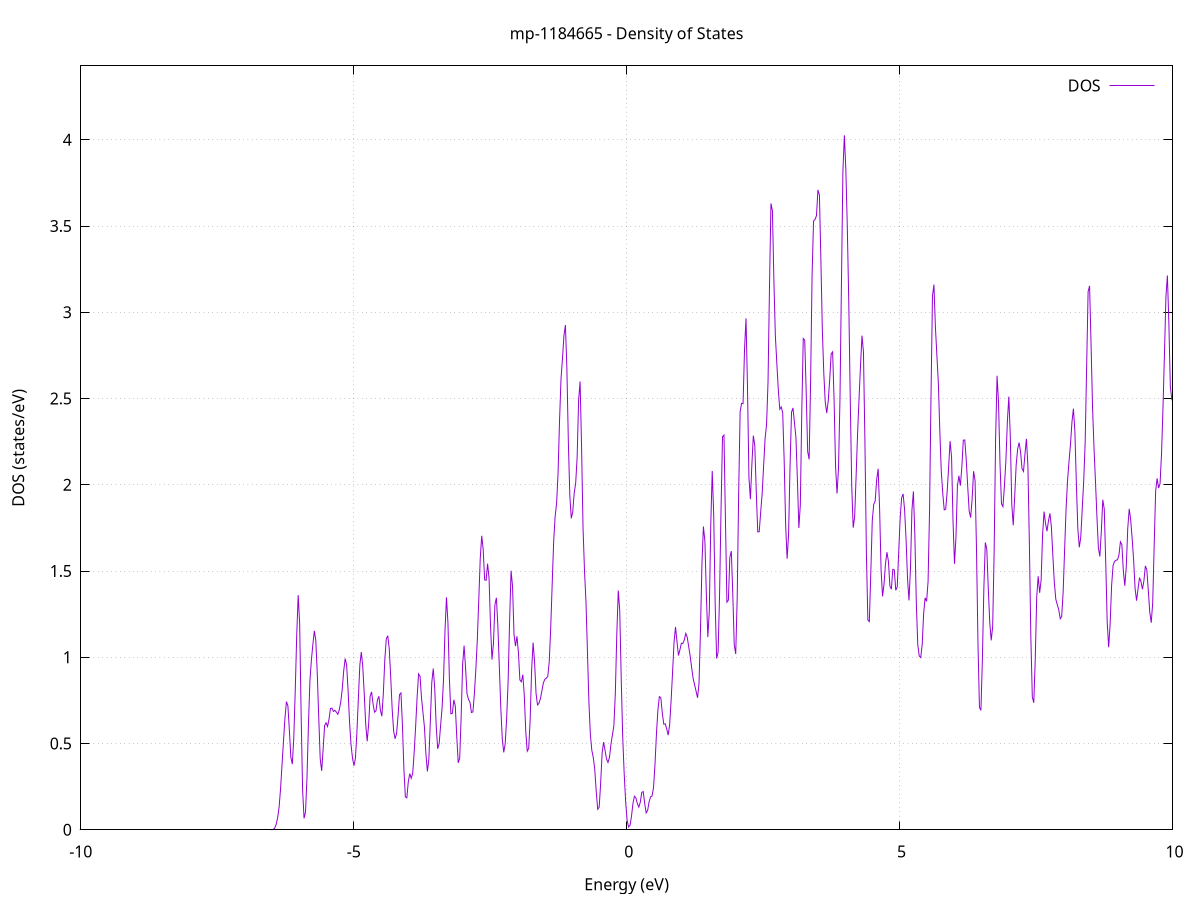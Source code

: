 set title 'mp-1184665 - Density of States'
set xlabel 'Energy (eV)'
set ylabel 'DOS (states/eV)'
set grid
set xrange [-10:10]
set yrange [0:4.429]
set xzeroaxis lt -1
set terminal png size 800,600
set output 'mp-1184665_dos_gnuplot.png'
plot '-' using 1:2 with lines title 'DOS'
-20.919400 0.000000
-20.892500 0.000000
-20.865600 0.000000
-20.838700 0.000000
-20.811800 0.000000
-20.784900 0.000000
-20.758000 0.000000
-20.731100 0.000000
-20.704200 0.000000
-20.677300 0.000000
-20.650400 0.000000
-20.623500 0.000000
-20.596600 0.000000
-20.569700 0.000000
-20.542800 0.000000
-20.515900 0.000000
-20.489000 0.000000
-20.462100 0.000000
-20.435200 0.000000
-20.408300 0.000000
-20.381400 0.000000
-20.354500 0.000000
-20.327600 0.000000
-20.300700 0.000000
-20.273800 0.000000
-20.246900 0.000000
-20.220000 0.000000
-20.193100 0.000000
-20.166200 0.000000
-20.139300 0.000000
-20.112400 0.000000
-20.085500 0.000000
-20.058600 0.000000
-20.031700 0.000000
-20.004800 0.000000
-19.977900 0.000000
-19.951000 0.000000
-19.924200 0.000000
-19.897300 0.000000
-19.870400 0.000000
-19.843500 0.000000
-19.816600 0.000000
-19.789700 0.000000
-19.762800 0.000000
-19.735900 0.000000
-19.709000 0.000000
-19.682100 0.000000
-19.655200 0.000000
-19.628300 0.000000
-19.601400 0.000000
-19.574500 0.000000
-19.547600 0.000000
-19.520700 0.000000
-19.493800 0.000000
-19.466900 0.000000
-19.440000 0.000000
-19.413100 0.000000
-19.386200 0.000000
-19.359300 0.000000
-19.332400 0.000000
-19.305500 0.000000
-19.278600 0.000000
-19.251700 0.000000
-19.224800 0.000000
-19.197900 0.000000
-19.171000 0.000000
-19.144100 0.000000
-19.117200 0.000000
-19.090300 0.000000
-19.063400 0.000000
-19.036500 0.000000
-19.009600 0.000000
-18.982700 0.000000
-18.955800 0.000000
-18.928900 0.000000
-18.902000 0.000000
-18.875100 0.000000
-18.848200 0.000000
-18.821300 0.000000
-18.794400 0.000000
-18.767500 0.000000
-18.740600 0.000000
-18.713700 0.000000
-18.686800 0.000000
-18.659900 0.000000
-18.633000 0.000000
-18.606100 0.000200
-18.579200 0.003700
-18.552300 0.045100
-18.525400 0.375300
-18.498500 2.289700
-18.471600 10.586700
-18.444700 35.600600
-18.417800 82.056000
-18.390900 126.198700
-18.364000 133.670900
-18.337100 112.688300
-18.310200 98.065600
-18.283300 97.112700
-18.256400 97.590500
-18.229500 90.773500
-18.202600 73.885800
-18.175700 53.636500
-18.148800 37.709200
-18.121900 25.708800
-18.095000 16.015800
-18.068100 9.512500
-18.041200 5.896000
-18.014300 3.522000
-17.987400 1.671500
-17.960500 0.547900
-17.933600 0.115200
-17.906700 0.014900
-17.879800 0.001200
-17.852900 0.000100
-17.826100 0.000000
-17.799200 0.000000
-17.772300 0.000000
-17.745400 0.000000
-17.718500 0.000000
-17.691600 0.000000
-17.664700 0.000000
-17.637800 0.000000
-17.610900 0.000000
-17.584000 0.000000
-17.557100 0.000000
-17.530200 0.000000
-17.503300 0.000000
-17.476400 0.000000
-17.449500 0.000000
-17.422600 0.000000
-17.395700 0.000000
-17.368800 0.000000
-17.341900 0.000000
-17.315000 0.000000
-17.288100 0.000000
-17.261200 0.000000
-17.234300 0.000000
-17.207400 0.000000
-17.180500 0.000000
-17.153600 0.000000
-17.126700 0.000000
-17.099800 0.000000
-17.072900 0.000000
-17.046000 0.000000
-17.019100 0.000000
-16.992200 0.000000
-16.965300 0.000000
-16.938400 0.000000
-16.911500 0.000000
-16.884600 0.000000
-16.857700 0.000000
-16.830800 0.000000
-16.803900 0.000000
-16.777000 0.000000
-16.750100 0.000000
-16.723200 0.000000
-16.696300 0.000000
-16.669400 0.000000
-16.642500 0.000000
-16.615600 0.000000
-16.588700 0.000000
-16.561800 0.000000
-16.534900 0.000000
-16.508000 0.000000
-16.481100 0.000000
-16.454200 0.000000
-16.427300 0.000000
-16.400400 0.000000
-16.373500 0.000000
-16.346600 0.000000
-16.319700 0.000000
-16.292800 0.000000
-16.265900 0.000000
-16.239000 0.000000
-16.212100 0.000000
-16.185200 0.000000
-16.158300 0.000000
-16.131400 0.000000
-16.104500 0.000000
-16.077600 0.000000
-16.050700 0.000000
-16.023800 0.000000
-15.996900 0.000000
-15.970000 0.000000
-15.943100 0.000000
-15.916200 0.000000
-15.889300 0.000000
-15.862400 0.000000
-15.835500 0.000000
-15.808600 0.000000
-15.781700 0.000000
-15.754800 0.000000
-15.728000 0.000000
-15.701100 0.000000
-15.674200 0.000000
-15.647300 0.000000
-15.620400 0.000000
-15.593500 0.000000
-15.566600 0.000000
-15.539700 0.000000
-15.512800 0.000000
-15.485900 0.000000
-15.459000 0.000000
-15.432100 0.000000
-15.405200 0.000000
-15.378300 0.000000
-15.351400 0.000000
-15.324500 0.000000
-15.297600 0.000000
-15.270700 0.000000
-15.243800 0.000000
-15.216900 0.000000
-15.190000 0.000000
-15.163100 0.000000
-15.136200 0.000000
-15.109300 0.000000
-15.082400 0.000000
-15.055500 0.000000
-15.028600 0.000000
-15.001700 0.000000
-14.974800 0.000000
-14.947900 0.000000
-14.921000 0.000000
-14.894100 0.000000
-14.867200 0.000000
-14.840300 0.000000
-14.813400 0.000000
-14.786500 0.000000
-14.759600 0.000000
-14.732700 0.000000
-14.705800 0.000000
-14.678900 0.000000
-14.652000 0.000000
-14.625100 0.000000
-14.598200 0.000000
-14.571300 0.000000
-14.544400 0.000000
-14.517500 0.000000
-14.490600 0.000000
-14.463700 0.000000
-14.436800 0.000000
-14.409900 0.000000
-14.383000 0.000000
-14.356100 0.000000
-14.329200 0.000000
-14.302300 0.000000
-14.275400 0.000000
-14.248500 0.000000
-14.221600 0.000000
-14.194700 0.000000
-14.167800 0.000000
-14.140900 0.000000
-14.114000 0.000000
-14.087100 0.000000
-14.060200 0.000000
-14.033300 0.000000
-14.006400 0.000000
-13.979500 0.000000
-13.952600 0.000000
-13.925700 0.000000
-13.898800 0.000000
-13.871900 0.000000
-13.845000 0.000000
-13.818100 0.000000
-13.791200 0.000000
-13.764300 0.000000
-13.737400 0.000000
-13.710500 0.000000
-13.683600 0.000000
-13.656700 0.000000
-13.629900 0.000000
-13.603000 0.000000
-13.576100 0.000000
-13.549200 0.000000
-13.522300 0.000000
-13.495400 0.000000
-13.468500 0.000000
-13.441600 0.000000
-13.414700 0.000000
-13.387800 0.000000
-13.360900 0.000000
-13.334000 0.000000
-13.307100 0.000000
-13.280200 0.000000
-13.253300 0.000000
-13.226400 0.000000
-13.199500 0.000000
-13.172600 0.000000
-13.145700 0.000000
-13.118800 0.000000
-13.091900 0.000000
-13.065000 0.000000
-13.038100 0.000000
-13.011200 0.000000
-12.984300 0.000000
-12.957400 0.000000
-12.930500 0.000000
-12.903600 0.000000
-12.876700 0.000000
-12.849800 0.000000
-12.822900 0.000000
-12.796000 0.000000
-12.769100 0.000000
-12.742200 0.000000
-12.715300 0.000000
-12.688400 0.000000
-12.661500 0.000000
-12.634600 0.000000
-12.607700 0.000000
-12.580800 0.000000
-12.553900 0.000000
-12.527000 0.000000
-12.500100 0.000000
-12.473200 0.000000
-12.446300 0.000000
-12.419400 0.000000
-12.392500 0.000000
-12.365600 0.000000
-12.338700 0.000000
-12.311800 0.000000
-12.284900 0.000000
-12.258000 0.000000
-12.231100 0.000000
-12.204200 0.000000
-12.177300 0.000000
-12.150400 0.000000
-12.123500 0.000000
-12.096600 0.000000
-12.069700 0.000000
-12.042800 0.000000
-12.015900 0.000000
-11.989000 0.000000
-11.962100 0.000000
-11.935200 0.000000
-11.908300 0.000000
-11.881400 0.000000
-11.854500 0.000000
-11.827600 0.000000
-11.800700 0.000000
-11.773800 0.000000
-11.746900 0.000000
-11.720000 0.000000
-11.693100 0.000000
-11.666200 0.000000
-11.639300 0.000000
-11.612400 0.000000
-11.585500 0.000000
-11.558600 0.000000
-11.531700 0.000000
-11.504900 0.000000
-11.478000 0.000000
-11.451100 0.000000
-11.424200 0.000500
-11.397300 0.005600
-11.370400 0.036300
-11.343500 0.152500
-11.316600 0.434500
-11.289700 0.908300
-11.262800 1.526100
-11.235900 2.190900
-11.209000 2.787000
-11.182100 3.273700
-11.155200 3.682300
-11.128300 4.117900
-11.101400 4.745300
-11.074500 5.667800
-11.047600 6.728500
-11.020700 7.331600
-10.993800 6.995200
-10.966900 6.041300
-10.940000 5.109200
-10.913100 4.379000
-10.886200 3.616400
-10.859300 2.571500
-10.832400 1.389800
-10.805500 0.517300
-10.778600 0.124100
-10.751700 0.018400
-10.724800 0.001600
-10.697900 0.000100
-10.671000 0.000000
-10.644100 0.000000
-10.617200 0.000000
-10.590300 0.000000
-10.563400 0.000000
-10.536500 0.000000
-10.509600 0.000000
-10.482700 0.000000
-10.455800 0.000000
-10.428900 0.000000
-10.402000 0.000000
-10.375100 0.000000
-10.348200 0.000000
-10.321300 0.000000
-10.294400 0.000000
-10.267500 0.000000
-10.240600 0.000000
-10.213700 0.000000
-10.186800 0.000000
-10.159900 0.000000
-10.133000 0.000000
-10.106100 0.000000
-10.079200 0.000000
-10.052300 0.000000
-10.025400 0.000000
-9.998500 0.000000
-9.971600 0.000000
-9.944700 0.000000
-9.917800 0.000000
-9.890900 0.000000
-9.864000 0.000000
-9.837100 0.000000
-9.810200 0.000000
-9.783300 0.000000
-9.756400 0.000000
-9.729500 0.000000
-9.702600 0.000000
-9.675700 0.000000
-9.648800 0.000000
-9.621900 0.000000
-9.595000 0.000000
-9.568100 0.000000
-9.541200 0.000000
-9.514300 0.000000
-9.487400 0.000000
-9.460500 0.000000
-9.433600 0.000000
-9.406800 0.000000
-9.379900 0.000000
-9.353000 0.000000
-9.326100 0.000000
-9.299200 0.000000
-9.272300 0.000000
-9.245400 0.000000
-9.218500 0.000000
-9.191600 0.000000
-9.164700 0.000000
-9.137800 0.000000
-9.110900 0.000000
-9.084000 0.000000
-9.057100 0.000000
-9.030200 0.000000
-9.003300 0.000000
-8.976400 0.000000
-8.949500 0.000000
-8.922600 0.000000
-8.895700 0.000000
-8.868800 0.000000
-8.841900 0.000000
-8.815000 0.000000
-8.788100 0.000000
-8.761200 0.000000
-8.734300 0.000000
-8.707400 0.000000
-8.680500 0.000000
-8.653600 0.000000
-8.626700 0.000000
-8.599800 0.000000
-8.572900 0.000000
-8.546000 0.000000
-8.519100 0.000000
-8.492200 0.000000
-8.465300 0.000000
-8.438400 0.000000
-8.411500 0.000000
-8.384600 0.000000
-8.357700 0.000000
-8.330800 0.000000
-8.303900 0.000000
-8.277000 0.000000
-8.250100 0.000000
-8.223200 0.000000
-8.196300 0.000000
-8.169400 0.000000
-8.142500 0.000000
-8.115600 0.000000
-8.088700 0.000000
-8.061800 0.000000
-8.034900 0.000000
-8.008000 0.000000
-7.981100 0.000000
-7.954200 0.000000
-7.927300 0.000000
-7.900400 0.000000
-7.873500 0.000000
-7.846600 0.000000
-7.819700 0.000000
-7.792800 0.000000
-7.765900 0.000000
-7.739000 0.000000
-7.712100 0.000000
-7.685200 0.000000
-7.658300 0.000000
-7.631400 0.000000
-7.604500 0.000000
-7.577600 0.000000
-7.550700 0.000000
-7.523800 0.000000
-7.496900 0.000000
-7.470000 0.000000
-7.443100 0.000000
-7.416200 0.000000
-7.389300 0.000000
-7.362400 0.000000
-7.335500 0.000000
-7.308700 0.000000
-7.281800 0.000000
-7.254900 0.000000
-7.228000 0.000000
-7.201100 0.000000
-7.174200 0.000000
-7.147300 0.000000
-7.120400 0.000000
-7.093500 0.000000
-7.066600 0.000000
-7.039700 0.000000
-7.012800 0.000000
-6.985900 0.000000
-6.959000 0.000000
-6.932100 0.000000
-6.905200 0.000000
-6.878300 0.000000
-6.851400 0.000000
-6.824500 0.000000
-6.797600 0.000000
-6.770700 0.000000
-6.743800 0.000000
-6.716900 0.000000
-6.690000 0.000000
-6.663100 0.000000
-6.636200 0.000000
-6.609300 0.000000
-6.582400 0.000000
-6.555500 0.000000
-6.528600 0.000000
-6.501700 0.000200
-6.474800 0.002000
-6.447900 0.010000
-6.421000 0.031300
-6.394100 0.069000
-6.367200 0.130900
-6.340300 0.237000
-6.313400 0.377100
-6.286500 0.514700
-6.259600 0.647600
-6.232700 0.743100
-6.205800 0.718900
-6.178900 0.578000
-6.152000 0.421000
-6.125100 0.380800
-6.098200 0.531800
-6.071300 0.804700
-6.044400 1.125900
-6.017500 1.360600
-5.990600 1.199000
-5.963700 0.676500
-5.936800 0.233100
-5.909900 0.066100
-5.883000 0.102900
-5.856100 0.302700
-5.829200 0.610600
-5.802300 0.864400
-5.775400 0.984100
-5.748500 1.074200
-5.721600 1.153500
-5.694700 1.098000
-5.667800 0.906500
-5.640900 0.651700
-5.614000 0.412400
-5.587100 0.341400
-5.560200 0.469000
-5.533300 0.604900
-5.506400 0.620400
-5.479500 0.599000
-5.452600 0.640800
-5.425700 0.703800
-5.398800 0.705100
-5.371900 0.685900
-5.345000 0.692600
-5.318100 0.682300
-5.291200 0.669200
-5.264300 0.695800
-5.237400 0.742100
-5.210600 0.814000
-5.183700 0.920400
-5.156800 0.992600
-5.129900 0.955500
-5.103000 0.805600
-5.076100 0.623400
-5.049200 0.492300
-5.022300 0.415400
-4.995400 0.371000
-4.968500 0.415300
-4.941600 0.563800
-4.914700 0.762100
-4.887800 0.955700
-4.860900 1.030400
-4.834000 0.945800
-4.807100 0.787700
-4.780200 0.609700
-4.753300 0.513000
-4.726400 0.612200
-4.699500 0.774200
-4.672600 0.799500
-4.645700 0.729700
-4.618800 0.681600
-4.591900 0.689800
-4.565000 0.753800
-4.538100 0.773900
-4.511200 0.692500
-4.484300 0.658500
-4.457400 0.790700
-4.430500 0.985900
-4.403600 1.105900
-4.376700 1.125300
-4.349800 1.051900
-4.322900 0.890600
-4.296000 0.702700
-4.269100 0.572500
-4.242200 0.527800
-4.215300 0.557400
-4.188400 0.658000
-4.161500 0.783500
-4.134600 0.793400
-4.107700 0.608700
-4.080800 0.352700
-4.053900 0.190800
-4.027000 0.185000
-4.000100 0.278500
-3.973200 0.325700
-3.946300 0.298500
-3.919400 0.327100
-3.892500 0.448800
-3.865600 0.600300
-3.838700 0.768100
-3.811800 0.903600
-3.784900 0.889500
-3.758000 0.764200
-3.731100 0.679100
-3.704200 0.594300
-3.677300 0.440200
-3.650400 0.338000
-3.623500 0.409000
-3.596600 0.628400
-3.569700 0.855000
-3.542800 0.935000
-3.515900 0.819200
-3.489000 0.603700
-3.462100 0.469600
-3.435200 0.498600
-3.408300 0.604100
-3.381400 0.707500
-3.354500 0.873600
-3.327600 1.156500
-3.300700 1.347600
-3.273800 1.200500
-3.246900 0.872600
-3.220000 0.672600
-3.193100 0.675400
-3.166200 0.753300
-3.139300 0.718100
-3.112500 0.541600
-3.085600 0.388300
-3.058700 0.414500
-3.031800 0.655100
-3.004900 0.958400
-2.978000 1.067600
-2.951100 0.938700
-2.924200 0.787900
-2.897300 0.755800
-2.870400 0.739800
-2.843500 0.679800
-2.816600 0.683400
-2.789700 0.787500
-2.762800 0.928800
-2.735900 1.100700
-2.709000 1.333500
-2.682100 1.572900
-2.655200 1.704700
-2.628300 1.625300
-2.601400 1.449100
-2.574500 1.446200
-2.547600 1.543000
-2.520700 1.458700
-2.493800 1.184000
-2.466900 0.986800
-2.440000 1.080600
-2.413100 1.305300
-2.386200 1.345100
-2.359300 1.181500
-2.332400 0.945200
-2.305500 0.706400
-2.278600 0.528000
-2.251700 0.448500
-2.224800 0.499500
-2.197900 0.647600
-2.171000 0.864900
-2.144100 1.212800
-2.117200 1.502200
-2.090300 1.409900
-2.063400 1.130600
-2.036500 1.065100
-2.009600 1.121700
-1.982700 1.028400
-1.955800 0.868500
-1.928900 0.857600
-1.902000 0.899100
-1.875100 0.778400
-1.848200 0.569600
-1.821300 0.455500
-1.794400 0.471500
-1.767500 0.638600
-1.740600 0.925600
-1.713700 1.085300
-1.686800 0.973000
-1.659900 0.791300
-1.633000 0.723800
-1.606100 0.733200
-1.579200 0.760500
-1.552300 0.806300
-1.525400 0.851200
-1.498500 0.872900
-1.471600 0.879000
-1.444700 0.889200
-1.417800 0.975500
-1.390900 1.171300
-1.364000 1.425900
-1.337100 1.670200
-1.310200 1.815900
-1.283300 1.892500
-1.256400 2.066800
-1.229500 2.370900
-1.202600 2.614000
-1.175700 2.729700
-1.148800 2.864600
-1.121900 2.926300
-1.095000 2.675500
-1.068100 2.251400
-1.041200 1.939700
-1.014400 1.805700
-0.987500 1.843100
-0.960600 1.953200
-0.933700 2.010000
-0.906800 2.160000
-0.879900 2.490100
-0.853000 2.599200
-0.826100 2.225900
-0.799200 1.751700
-0.772300 1.505400
-0.745400 1.324700
-0.718500 1.037800
-0.691600 0.742600
-0.664700 0.551800
-0.637800 0.460200
-0.610900 0.417800
-0.584000 0.349300
-0.557100 0.222000
-0.530200 0.118800
-0.503300 0.130400
-0.476400 0.268900
-0.449500 0.443800
-0.422600 0.508500
-0.395700 0.460500
-0.368800 0.410100
-0.341900 0.390400
-0.315000 0.418600
-0.288100 0.494600
-0.261200 0.549200
-0.234300 0.601900
-0.207400 0.790000
-0.180500 1.132400
-0.153600 1.387400
-0.126700 1.271500
-0.099800 0.882200
-0.072900 0.545300
-0.046000 0.332400
-0.019100 0.166900
0.007800 0.056800
0.034700 0.016000
0.061600 0.025300
0.088500 0.077600
0.115400 0.152100
0.142300 0.194400
0.169200 0.184700
0.196100 0.151400
0.223000 0.131500
0.249900 0.159800
0.276800 0.216800
0.303700 0.221500
0.330600 0.153000
0.357500 0.097700
0.384400 0.112000
0.411300 0.161800
0.438200 0.190800
0.465100 0.195600
0.492000 0.243100
0.518900 0.377500
0.545800 0.553900
0.572700 0.694800
0.599600 0.771800
0.626500 0.765800
0.653400 0.675500
0.680300 0.612400
0.707200 0.614100
0.734100 0.584900
0.761000 0.548800
0.787900 0.609000
0.814800 0.752000
0.841700 0.915100
0.868600 1.089000
0.895500 1.175700
0.922400 1.090600
0.949300 1.010500
0.976200 1.043800
1.003100 1.081500
1.030000 1.079700
1.056900 1.101600
1.083700 1.138400
1.110600 1.115700
1.137500 1.059900
1.164400 1.005900
1.191300 0.938200
1.218200 0.877400
1.245100 0.840300
1.272000 0.803600
1.298900 0.765300
1.325800 0.848900
1.352700 1.156500
1.379600 1.545100
1.406500 1.758400
1.433400 1.673400
1.460300 1.363700
1.487200 1.116900
1.514100 1.266300
1.541000 1.768400
1.567900 2.080300
1.594800 1.828300
1.621700 1.310300
1.648600 0.993100
1.675500 1.029400
1.702400 1.365000
1.729300 1.859200
1.756200 2.278400
1.783100 2.288400
1.810000 1.796400
1.836900 1.319500
1.863800 1.331500
1.890700 1.580700
1.917600 1.615700
1.944500 1.365600
1.971400 1.072200
1.998300 1.019200
2.025200 1.342400
2.052100 1.947600
2.079000 2.423700
2.105900 2.472200
2.132800 2.471000
2.159700 2.786100
2.186600 2.965200
2.213500 2.574700
2.240400 2.041700
2.267300 1.916900
2.294200 2.118200
2.321100 2.285400
2.348000 2.225800
2.374900 1.959000
2.401800 1.727100
2.428700 1.728100
2.455600 1.841500
2.482500 1.947000
2.509400 2.111600
2.536300 2.267900
2.563200 2.349200
2.590100 2.595000
2.617000 3.148000
2.643900 3.631300
2.670800 3.588400
2.697700 3.181400
2.724600 2.863300
2.751500 2.703300
2.778400 2.551400
2.805300 2.438500
2.832200 2.451500
2.859100 2.417700
2.886000 2.140500
2.912900 1.766600
2.939800 1.571500
2.966700 1.711700
2.993600 2.110200
3.020500 2.421000
3.047400 2.445700
3.074300 2.360100
3.101200 2.275700
3.128100 2.030900
3.155000 1.749600
3.181800 1.883700
3.208700 2.428500
3.235600 2.848300
3.262500 2.838700
3.289400 2.537100
3.316300 2.193500
3.343200 2.147500
3.370100 2.598800
3.397000 3.213900
3.423900 3.529200
3.450800 3.538300
3.477700 3.560400
3.504600 3.709600
3.531500 3.680700
3.558400 3.307000
3.585300 2.894600
3.612200 2.643700
3.639100 2.477200
3.666000 2.416100
3.692900 2.485800
3.719800 2.609200
3.746700 2.759300
3.773600 2.771000
3.800500 2.489000
3.827400 2.107900
3.854300 1.949500
3.881200 2.094200
3.908100 2.495500
3.935000 3.165100
3.961900 3.818400
3.988800 4.026500
4.015700 3.827800
4.042600 3.494800
4.069500 3.057700
4.096400 2.498000
4.123300 1.996500
4.150200 1.751400
4.177100 1.814500
4.204000 2.051400
4.230900 2.298400
4.257800 2.501900
4.284700 2.692900
4.311600 2.865100
4.338500 2.769200
4.365400 2.247600
4.392300 1.601900
4.419200 1.215400
4.446100 1.207100
4.473000 1.491400
4.499900 1.793000
4.526800 1.887100
4.553700 1.906500
4.580600 2.030300
4.607500 2.093300
4.634400 1.861000
4.661300 1.505400
4.688200 1.353400
4.715100 1.423900
4.742000 1.543400
4.768900 1.609200
4.795800 1.556600
4.822700 1.413400
4.849600 1.394500
4.876500 1.509900
4.903400 1.506300
4.930300 1.388300
4.957200 1.408600
4.984100 1.609400
5.011000 1.808200
5.037900 1.925300
5.064800 1.947400
5.091700 1.856300
5.118600 1.686100
5.145500 1.458200
5.172400 1.329500
5.199300 1.512100
5.226200 1.851300
5.253100 1.961600
5.280000 1.706600
5.306800 1.312900
5.333700 1.070900
5.360600 1.007500
5.387500 0.998500
5.414400 1.074700
5.441300 1.255900
5.468200 1.344700
5.495100 1.324200
5.522000 1.438500
5.548900 1.844300
5.575800 2.516600
5.602700 3.094700
5.629600 3.160900
5.656500 2.914100
5.683400 2.751200
5.710300 2.591800
5.737200 2.313000
5.764100 2.079100
5.791000 1.951200
5.817900 1.854700
5.844800 1.859100
5.871700 1.958700
5.898600 2.102000
5.925500 2.253300
5.952400 2.162700
5.979300 1.788600
6.006200 1.542400
6.033100 1.696800
6.060000 1.992900
6.086900 2.052800
6.113800 1.994900
6.140700 2.103200
6.167600 2.258700
6.194500 2.260300
6.221400 2.145500
6.248300 1.990000
6.275200 1.847200
6.302100 1.810100
6.329000 1.916900
6.355900 2.078800
6.382800 2.024900
6.409700 1.617900
6.436600 1.075500
6.463500 0.709700
6.490400 0.692700
6.517300 0.989000
6.544200 1.401600
6.571100 1.665800
6.598000 1.626000
6.624900 1.401200
6.651800 1.204100
6.678700 1.098000
6.705600 1.177200
6.732500 1.614600
6.759400 2.269900
6.786300 2.632300
6.813200 2.475300
6.840100 2.120800
6.867000 1.890200
6.893900 1.873400
6.920800 1.992900
6.947700 2.140000
6.974600 2.364700
7.001500 2.511200
7.028400 2.283800
7.055300 1.890200
7.082200 1.764800
7.109100 1.932100
7.136000 2.114700
7.162900 2.207400
7.189800 2.245100
7.216700 2.190600
7.243600 2.093700
7.270500 2.077700
7.297400 2.179000
7.324300 2.266700
7.351200 2.109100
7.378100 1.658100
7.404900 1.117200
7.431800 0.770300
7.458700 0.736300
7.485600 0.987300
7.512500 1.349800
7.539400 1.470100
7.566300 1.373700
7.593200 1.447200
7.620100 1.711400
7.647000 1.844900
7.673900 1.776300
7.700800 1.730700
7.727700 1.791200
7.754600 1.834400
7.781500 1.754500
7.808400 1.589000
7.835300 1.433400
7.862200 1.336400
7.889100 1.305100
7.916000 1.277000
7.942900 1.223600
7.969800 1.236200
7.996700 1.378500
8.023600 1.622900
8.050500 1.862900
8.077400 2.025700
8.104300 2.136500
8.131200 2.235000
8.158100 2.364300
8.185000 2.441600
8.211900 2.307000
8.238800 2.008100
8.265700 1.745500
8.292600 1.637900
8.319500 1.696900
8.346400 1.860200
8.373300 2.022100
8.400200 2.247300
8.427100 2.684900
8.454000 3.120100
8.480900 3.153200
8.507800 2.816800
8.534700 2.457100
8.561600 2.216800
8.588500 2.023100
8.615400 1.816700
8.642300 1.635200
8.669200 1.584600
8.696100 1.730400
8.723000 1.913500
8.749900 1.859600
8.776800 1.549600
8.803700 1.203100
8.830600 1.058400
8.857500 1.193300
8.884400 1.415800
8.911300 1.532500
8.938200 1.555400
8.965100 1.562800
8.992000 1.565100
9.018900 1.592900
9.045800 1.669500
9.072700 1.653500
9.099600 1.500400
9.126500 1.414300
9.153400 1.526800
9.180300 1.747700
9.207200 1.860600
9.234100 1.796600
9.261000 1.689000
9.287900 1.563600
9.314800 1.398400
9.341700 1.328300
9.368600 1.396500
9.395500 1.461800
9.422400 1.439500
9.449300 1.394500
9.476200 1.443200
9.503000 1.529900
9.529900 1.506500
9.556800 1.386300
9.583700 1.261700
9.610600 1.200800
9.637500 1.316600
9.664400 1.648300
9.691300 1.964700
9.718200 2.037700
9.745100 1.981100
9.772000 2.006800
9.798900 2.179300
9.825800 2.445600
9.852700 2.758700
9.879600 3.091200
9.906500 3.213800
9.933400 2.938000
9.960300 2.570400
9.987200 2.495100
10.014100 2.505900
10.041000 2.241600
10.067900 1.976000
10.094800 2.149400
10.121700 2.599500
10.148600 2.841500
10.175500 2.696600
10.202400 2.462200
10.229300 2.406300
10.256200 2.408200
10.283100 2.353500
10.310000 2.293400
10.336900 2.228700
10.363800 2.142200
10.390700 2.048900
10.417600 1.900600
10.444500 1.770400
10.471400 1.755500
10.498300 1.803000
10.525200 1.975500
10.552100 2.321100
10.579000 2.671400
10.605900 2.877700
10.632800 2.832100
10.659700 2.495300
10.686600 2.111800
10.713500 1.968000
10.740400 2.038600
10.767300 2.140700
10.794200 2.129500
10.821100 1.972200
10.848000 1.831000
10.874900 1.824500
10.901800 1.960200
10.928700 2.163200
10.955600 2.204000
10.982500 2.046000
11.009400 1.845100
11.036300 1.624500
11.063200 1.505700
11.090100 1.651600
11.117000 1.871200
11.143900 1.918900
11.170800 1.817600
11.197700 1.712000
11.224600 1.689800
11.251500 1.632600
11.278400 1.447500
11.305300 1.252600
11.332200 1.141300
11.359100 1.132900
11.386000 1.204400
11.412900 1.283400
11.439800 1.364100
11.466700 1.489000
11.493600 1.595500
11.520500 1.534100
11.547400 1.270200
11.574300 0.967900
11.601100 0.872700
11.628000 1.079500
11.654900 1.443300
11.681800 1.649100
11.708700 1.561400
11.735600 1.523100
11.762500 1.808800
11.789400 2.108300
11.816300 2.117500
11.843200 2.049000
11.870100 2.155000
11.897000 2.273900
11.923900 2.153800
11.950800 1.849300
11.977700 1.476000
12.004600 1.071800
12.031500 0.788100
12.058400 0.769300
12.085300 0.903800
12.112200 0.932400
12.139100 0.859200
12.166000 0.872700
12.192900 0.941300
12.219800 0.881900
12.246700 0.663600
12.273600 0.446600
12.300500 0.399600
12.327400 0.593300
12.354300 0.923100
12.381200 1.156500
12.408100 1.187600
12.435000 1.133300
12.461900 1.095800
12.488800 0.999400
12.515700 0.843700
12.542600 0.752500
12.569500 0.652200
12.596400 0.434500
12.623300 0.244900
12.650200 0.226700
12.677100 0.320200
12.704000 0.450500
12.730900 0.632200
12.757800 0.868600
12.784700 1.178500
12.811600 1.575800
12.838500 1.954300
12.865400 2.124500
12.892300 1.929300
12.919200 1.497400
12.946100 1.128800
12.973000 0.890900
12.999900 0.716800
13.026800 0.669800
13.053700 0.819200
13.080600 0.978800
13.107500 0.908700
13.134400 0.654300
13.161300 0.421900
13.188200 0.368900
13.215100 0.521000
13.242000 0.734000
13.268900 0.842900
13.295800 0.821000
13.322700 0.724500
13.349600 0.645100
13.376500 0.606300
13.403400 0.539900
13.430300 0.495600
13.457200 0.585600
13.484100 0.732800
13.511000 0.777000
13.537900 0.682500
13.564800 0.540300
13.591700 0.472700
13.618600 0.512600
13.645500 0.630600
13.672400 0.775500
13.699200 0.870500
13.726100 0.956200
13.753000 1.049400
13.779900 1.061400
13.806800 1.084600
13.833700 1.236600
13.860600 1.373600
13.887500 1.312000
13.914400 1.133200
13.941300 1.101300
13.968200 1.281200
13.995100 1.469900
14.022000 1.536000
14.048900 1.474900
14.075800 1.234600
14.102700 0.890700
14.129600 0.656900
14.156500 0.600400
14.183400 0.677100
14.210300 0.823700
14.237200 0.942200
14.264100 0.928600
14.291000 0.794500
14.317900 0.659300
14.344800 0.628400
14.371700 0.774300
14.398600 1.041400
14.425500 1.199100
14.452400 1.132000
14.479300 0.990900
14.506200 0.963100
14.533100 1.144000
14.560000 1.509900
14.586900 1.932100
14.613800 2.224600
14.640700 2.265100
14.667600 2.171300
14.694500 2.102100
14.721400 1.966100
14.748300 1.606000
14.775200 1.240100
14.802100 1.304600
14.829000 1.729200
14.855900 2.007800
14.882800 1.942300
14.909700 1.688800
14.936600 1.453300
14.963500 1.372900
14.990400 1.350500
15.017300 1.245200
15.044200 1.163400
15.071100 1.210500
15.098000 1.296800
15.124900 1.296300
15.151800 1.283600
15.178700 1.525700
15.205600 2.159100
15.232500 2.899200
15.259400 3.160600
15.286300 2.795100
15.313200 2.411600
15.340100 2.422200
15.367000 2.416800
15.393900 2.003400
15.420800 1.448700
15.447700 1.145500
15.474600 1.139400
15.501500 1.383100
15.528400 1.845700
15.555300 2.276500
15.582200 2.439500
15.609100 2.457700
15.636000 2.485800
15.662900 2.502300
15.689800 2.505000
15.716700 2.427400
15.743600 2.220100
15.770500 2.010600
15.797300 1.941700
15.824200 2.004500
15.851100 1.971700
15.878000 1.796200
15.904900 1.811800
15.931800 2.041900
15.958700 2.089500
15.985600 2.071800
16.012500 2.441300
16.039400 2.996100
16.066300 3.137900
16.093200 2.770200
16.120100 2.441900
16.147000 2.603500
16.173900 3.077700
16.200800 3.233400
16.227700 2.686500
16.254600 1.818500
16.281500 1.300000
16.308400 1.376800
16.335300 1.801000
16.362200 2.171100
16.389100 2.292800
16.416000 2.277900
16.442900 2.270600
16.469800 2.274900
16.496700 2.191000
16.523600 2.086900
16.550500 2.193800
16.577400 2.459600
16.604300 2.624600
16.631200 2.542600
16.658100 2.418500
16.685000 2.489600
16.711900 2.576900
16.738800 2.533500
16.765700 2.342800
16.792600 1.921900
16.819500 1.465500
16.846400 1.293100
16.873300 1.367500
16.900200 1.438500
16.927100 1.408400
16.954000 1.385000
16.980900 1.452000
17.007800 1.526600
17.034700 1.487400
17.061600 1.403100
17.088500 1.414100
17.115400 1.446500
17.142300 1.440200
17.169200 1.487900
17.196100 1.628700
17.223000 1.738700
17.249900 1.672400
17.276800 1.494300
17.303700 1.361800
17.330600 1.315100
17.357500 1.317800
17.384400 1.408300
17.411300 1.645400
17.438200 1.844900
17.465100 1.756900
17.492000 1.508700
17.518900 1.394800
17.545800 1.522500
17.572700 1.830900
17.599600 2.122800
17.626500 2.152500
17.653400 1.916000
17.680300 1.656000
17.707200 1.574100
17.734100 1.698000
17.761000 1.838200
17.787900 1.863600
17.814800 1.906600
17.841700 2.058600
17.868600 2.172000
17.895400 2.093500
17.922300 2.010500
17.949200 2.154000
17.976100 2.347000
18.003000 2.310100
18.029900 2.127400
18.056800 2.045000
18.083700 1.920800
18.110600 1.615700
18.137500 1.478700
18.164400 1.690800
18.191300 1.928600
18.218200 1.929700
18.245100 1.808400
18.272000 1.790000
18.298900 1.955800
18.325800 2.172200
18.352700 2.200800
18.379600 2.072200
18.406500 2.042400
18.433400 2.080800
18.460300 1.987300
18.487200 1.778100
18.514100 1.654000
18.541000 1.832400
18.567900 2.173400
18.594800 2.293900
18.621700 2.124800
18.648600 1.872900
18.675500 1.702800
18.702400 1.694700
18.729300 1.853500
18.756200 1.985000
18.783100 1.794300
18.810000 1.309100
18.836900 0.958100
18.863800 1.078900
18.890700 1.548000
18.917600 1.975100
18.944500 2.138900
18.971400 2.059800
18.998300 1.884300
19.025200 1.785700
19.052100 1.825300
19.079000 1.859200
19.105900 1.701200
19.132800 1.470600
19.159700 1.455900
19.186600 1.661100
19.213500 1.842400
19.240400 1.975200
19.267300 2.250900
19.294200 2.580900
19.321100 2.664900
19.348000 2.435900
19.374900 2.118100
19.401800 1.978900
19.428700 2.230400
19.455600 2.841500
19.482500 3.269600
19.509400 3.202400
19.536300 3.162800
19.563200 3.379600
19.590100 3.239600
19.617000 2.514700
19.643900 1.847300
19.670800 1.796500
19.697700 2.184400
19.724600 2.462300
19.751500 2.378400
19.778400 2.122500
19.805300 1.970400
19.832200 2.025600
19.859100 2.114100
19.886000 2.016000
19.912900 1.877000
19.939800 1.894000
19.966700 2.028500
19.993600 2.256800
20.020400 2.459900
20.047300 2.384600
20.074200 2.076700
20.101100 1.896800
20.128000 1.976600
20.154900 2.145500
20.181800 2.352900
20.208700 2.537500
20.235600 2.480600
20.262500 2.186200
20.289400 1.910600
20.316300 1.930500
20.343200 2.301300
20.370100 2.842100
20.397000 3.403500
20.423900 3.812000
20.450800 3.717900
20.477700 2.969700
20.504600 2.091100
20.531500 1.798200
20.558400 2.115900
20.585300 2.581000
20.612200 2.902200
20.639100 2.893100
20.666000 2.449500
20.692900 1.827400
20.719800 1.514400
20.746700 1.755900
20.773600 2.309600
20.800500 2.692100
20.827400 2.624600
20.854300 2.209200
20.881200 1.837900
20.908100 1.823800
20.935000 2.079900
20.961900 2.261100
20.988800 2.198100
21.015700 2.171900
21.042600 2.401400
21.069500 2.589500
21.096400 2.458900
21.123300 2.236300
21.150200 2.179600
21.177100 2.211400
21.204000 2.325900
21.230900 2.590200
21.257800 2.790300
21.284700 2.658100
21.311600 2.304600
21.338500 2.072300
21.365400 2.026900
21.392300 2.156900
21.419200 2.567300
21.446100 3.058600
21.473000 3.244200
21.499900 3.120300
21.526800 2.915500
21.553700 2.662400
21.580600 2.409200
21.607500 2.374700
21.634400 2.539900
21.661300 2.609800
21.688200 2.521100
21.715100 2.444400
21.742000 2.422800
21.768900 2.453900
21.795800 2.493300
21.822700 2.353600
21.849600 2.150400
21.876500 2.247200
21.903400 2.605500
21.930300 2.893600
21.957200 2.966200
21.984100 2.801200
22.011000 2.389700
22.037900 1.941900
22.064800 1.770500
22.091700 1.864300
22.118500 1.971800
22.145400 2.080200
22.172300 2.359600
22.199200 2.650500
22.226100 2.600500
22.253000 2.269900
22.279900 2.051000
22.306800 2.131800
22.333700 2.290600
22.360600 2.399700
22.387500 2.677000
22.414400 3.137100
22.441300 3.409300
22.468200 3.247800
22.495100 2.842500
22.522000 2.537600
22.548900 2.491800
22.575800 2.557400
22.602700 2.490200
22.629600 2.294700
22.656500 2.225000
22.683400 2.523000
22.710300 3.087200
22.737200 3.321200
22.764100 2.819200
22.791000 1.982100
22.817900 1.347800
22.844800 0.975800
22.871700 0.841300
22.898600 1.108100
22.925500 1.778100
22.952400 2.468100
22.979300 2.677000
23.006200 2.281800
23.033100 1.775500
23.060000 1.645600
23.086900 1.738400
23.113800 1.754800
23.140700 1.746100
23.167600 1.787100
23.194500 1.775200
23.221400 1.738100
23.248300 1.818900
23.275200 1.988400
23.302100 2.158200
23.329000 2.238100
23.355900 2.228600
23.382800 2.212200
23.409700 2.052500
23.436600 1.735800
23.463500 1.686300
23.490400 2.002900
23.517300 2.292900
23.544200 2.410400
23.571100 2.362200
23.598000 2.155800
23.624900 2.169300
23.651800 2.601800
23.678700 2.913900
23.705600 2.753500
23.732500 2.461100
23.759400 2.353000
23.786300 2.360400
23.813200 2.332600
23.840100 2.274200
23.867000 2.229400
23.893900 2.163700
23.920800 1.935500
23.947700 1.532500
23.974600 1.270900
24.001500 1.462600
24.028400 1.958800
24.055300 2.318600
24.082200 2.341600
24.109100 2.190600
24.136000 2.095100
24.162900 2.166400
24.189800 2.393400
24.216600 2.494300
24.243500 2.191100
24.270400 1.745500
24.297300 1.608400
24.324200 1.801500
24.351100 2.060100
24.378000 2.152000
24.404900 2.030600
24.431800 1.855400
24.458700 1.702400
24.485600 1.600900
24.512500 1.696900
24.539400 1.947400
24.566300 2.230000
24.593200 2.565700
24.620100 2.766900
24.647000 2.701200
24.673900 2.673900
24.700800 2.832000
24.727700 2.955800
24.754600 2.865600
24.781500 2.649600
24.808400 2.533200
24.835300 2.556400
24.862200 2.585600
24.889100 2.531100
24.916000 2.418600
24.942900 2.294200
24.969800 2.156300
24.996700 2.124900
25.023600 2.394400
25.050500 2.795100
25.077400 2.843500
25.104300 2.526500
25.131200 2.315800
25.158100 2.380100
25.185000 2.474300
25.211900 2.404600
25.238800 2.291600
25.265700 2.318300
25.292600 2.371800
25.319500 2.168300
25.346400 1.724200
25.373300 1.461100
25.400200 1.646800
25.427100 2.128300
25.454000 2.665200
25.480900 3.074100
25.507800 3.135600
25.534700 2.756200
25.561600 2.278600
25.588500 2.191700
25.615400 2.613700
25.642300 3.199000
25.669200 3.554300
25.696100 3.618500
25.723000 3.446900
25.749900 3.096700
25.776800 2.832900
25.803700 2.817900
25.830600 2.832500
25.857500 2.698900
25.884400 2.562200
25.911300 2.673600
25.938200 3.019400
25.965100 3.392400
25.992000 3.595700
26.018900 3.496000
26.045800 3.225500
26.072700 2.929900
26.099600 2.543900
26.126500 2.112000
26.153400 1.873900
26.180300 1.944300
26.207200 2.222300
26.234100 2.505900
26.261000 2.637100
26.287900 2.746600
26.314700 3.028100
26.341600 3.388600
26.368500 3.631600
26.395400 3.684500
26.422300 3.456200
26.449200 2.903000
26.476100 2.408800
26.503000 2.322700
26.529900 2.391100
26.556800 2.276500
26.583700 1.992100
26.610600 1.729600
26.637500 1.680800
26.664400 1.877400
26.691300 2.157500
26.718200 2.473600
26.745100 2.912100
26.772000 3.261000
26.798900 3.143500
26.825800 2.672600
26.852700 2.271800
26.879600 2.076600
26.906500 2.028500
26.933400 2.185500
26.960300 2.505000
26.987200 2.651400
27.014100 2.508200
27.041000 2.262500
27.067900 2.075500
27.094800 2.161600
27.121700 2.658400
27.148600 3.262700
27.175500 3.479700
27.202400 3.342300
27.229300 3.197100
27.256200 3.140700
27.283100 3.275200
27.310000 3.557600
27.336900 3.531600
27.363800 3.065100
27.390700 2.713200
27.417600 2.719000
27.444500 2.734100
27.471400 2.642900
27.498300 2.514600
27.525200 2.348900
27.552100 2.351400
27.579000 2.675300
27.605900 2.982900
27.632800 2.944200
27.659700 2.686300
27.686600 2.399200
27.713500 2.151600
27.740400 2.124000
27.767300 2.371000
27.794200 2.550000
27.821100 2.391700
27.848000 2.125200
27.874900 2.082700
27.901800 2.163500
27.928700 2.120900
27.955600 2.068000
27.982500 2.195900
28.009400 2.371700
28.036300 2.386200
28.063200 2.314700
28.090100 2.325000
28.117000 2.337300
28.143900 2.246500
28.170800 2.166100
28.197700 2.094500
28.224600 2.024200
28.251500 2.209500
28.278400 2.578400
28.305300 2.663200
28.332200 2.441800
28.359100 2.273600
28.386000 2.207100
28.412800 2.144400
28.439700 2.104100
28.466600 2.080000
28.493500 1.997200
28.520400 1.951600
28.547300 2.169700
28.574200 2.640600
28.601100 3.233300
28.628000 3.666300
28.654900 3.478300
28.681800 2.849800
28.708700 2.453500
28.735600 2.416500
28.762500 2.463900
28.789400 2.544100
28.816300 2.697900
28.843200 2.770800
28.870100 2.623200
28.897000 2.497900
28.923900 2.695000
28.950800 2.998300
28.977700 3.057800
29.004600 2.926800
29.031500 2.766000
29.058400 2.625200
29.085300 2.613000
29.112200 2.698600
29.139100 2.611700
29.166000 2.263800
29.192900 1.933500
29.219800 1.843500
29.246700 1.815600
29.273600 1.767600
29.300500 1.865400
29.327400 1.902800
29.354300 1.736200
29.381200 1.713200
29.408100 1.952000
29.435000 2.170200
29.461900 2.181300
29.488800 2.068200
29.515700 2.012400
29.542600 2.008800
29.569500 1.836500
29.596400 1.530800
29.623300 1.387600
29.650200 1.443800
29.677100 1.503400
29.704000 1.483700
29.730900 1.493400
29.757800 1.558600
29.784700 1.494700
29.811600 1.147300
29.838500 0.654300
29.865400 0.352700
29.892300 0.371600
29.919200 0.496200
29.946100 0.497000
29.973000 0.426700
29.999900 0.429700
30.026800 0.535100
30.053700 0.638800
30.080600 0.566400
30.107500 0.356400
30.134400 0.207800
30.161300 0.145600
30.188200 0.088600
30.215100 0.034600
30.242000 0.008000
30.268900 0.001100
30.295800 0.000200
30.322700 0.001500
30.349600 0.011500
30.376500 0.050100
30.403400 0.128400
30.430300 0.194700
30.457200 0.174600
30.484100 0.092600
30.510900 0.029000
30.537800 0.005300
30.564700 0.000600
30.591600 0.000000
30.618500 0.000000
30.645400 0.000000
30.672300 0.000000
30.699200 0.000000
30.726100 0.000000
30.753000 0.000000
30.779900 0.000000
30.806800 0.000000
30.833700 0.000000
30.860600 0.000000
30.887500 0.000000
30.914400 0.000000
30.941300 0.000000
30.968200 0.000000
30.995100 0.000000
31.022000 0.000000
31.048900 0.000000
31.075800 0.000000
31.102700 0.000000
31.129600 0.000000
31.156500 0.000000
31.183400 0.000000
31.210300 0.000000
31.237200 0.000000
31.264100 0.000000
31.291000 0.000000
31.317900 0.000000
31.344800 0.000000
31.371700 0.000000
31.398600 0.000000
31.425500 0.000000
31.452400 0.000000
31.479300 0.000000
31.506200 0.000000
31.533100 0.000000
31.560000 0.000000
31.586900 0.000000
31.613800 0.000000
31.640700 0.000000
31.667600 0.000000
31.694500 0.000000
31.721400 0.000000
31.748300 0.000000
31.775200 0.000000
31.802100 0.000000
31.829000 0.000000
31.855900 0.000000
31.882800 0.000000
31.909700 0.000000
31.936600 0.000000
31.963500 0.000000
31.990400 0.000000
32.017300 0.000000
32.044200 0.000000
32.071100 0.000000
32.098000 0.000000
32.124900 0.000000
32.151800 0.000000
32.178700 0.000000
32.205600 0.000000
32.232500 0.000000
32.259400 0.000000
32.286300 0.000000
32.313200 0.000000
32.340100 0.000000
32.367000 0.000000
32.393900 0.000000
32.420800 0.000000
32.447700 0.000000
32.474600 0.000000
32.501500 0.000000
32.528400 0.000000
32.555300 0.000000
32.582200 0.000000
32.609000 0.000000
32.635900 0.000000
32.662800 0.000000
32.689700 0.000000
32.716600 0.000000
32.743500 0.000000
32.770400 0.000000
32.797300 0.000000
32.824200 0.000000
32.851100 0.000000
32.878000 0.000000
e
